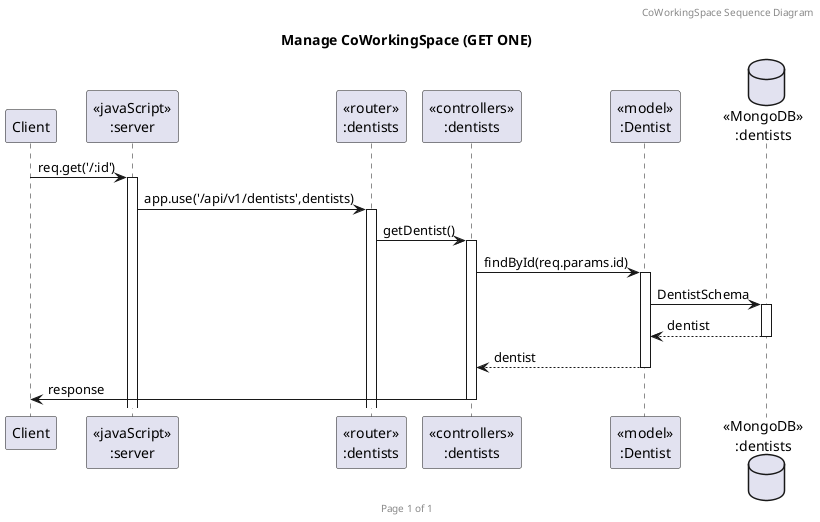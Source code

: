 @startuml Manage CoWorkingSpace (GET ONE)

header CoWorkingSpace Sequence Diagram
footer Page %page% of %lastpage%
title "Manage CoWorkingSpace (GET ONE)"

participant "Client" as client
participant "<<javaScript>>\n:server" as server
participant "<<router>>\n:dentists" as routerDentists
participant "<<controllers>>\n:dentists" as controllersDentists
participant "<<model>>\n:Dentist" as modelDentists
database "<<MongoDB>>\n:dentists" as DentistsDatabase

client->server ++:req.get('/:id')
server->routerDentists ++:app.use('/api/v1/dentists',dentists)
routerDentists -> controllersDentists ++:getDentist()
controllersDentists->modelDentists ++:findById(req.params.id)
modelDentists ->DentistsDatabase ++:DentistSchema
DentistsDatabase --> modelDentists --:dentist
controllersDentists <-- modelDentists --:dentist
controllersDentists->client --:response

@enduml